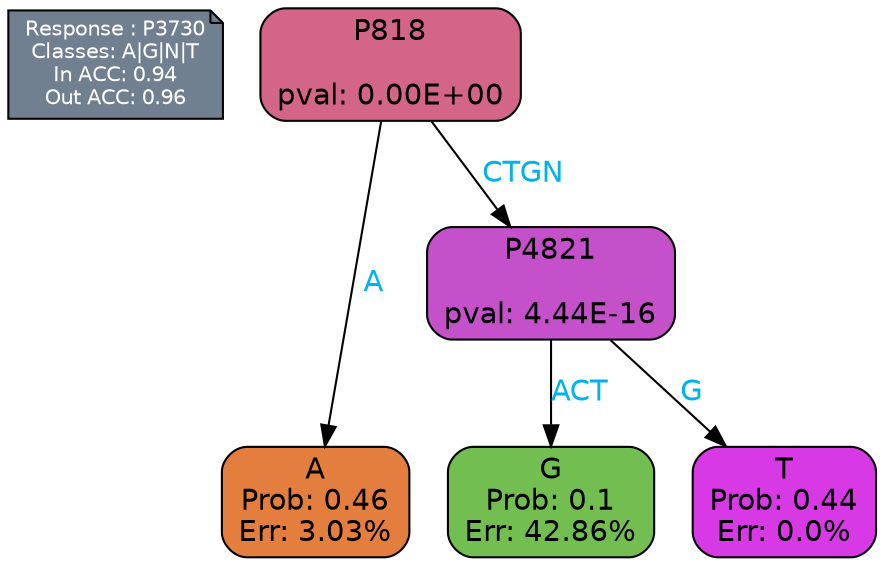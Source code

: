 digraph Tree {
node [shape=box, style="filled, rounded", color="black", fontname=helvetica] ;
graph [ranksep=equally, splines=polylines, bgcolor=transparent, dpi=600] ;
edge [fontname=helvetica] ;
LEGEND [label="Response : P3730
Classes: A|G|N|T
In ACC: 0.94
Out ACC: 0.96
",shape=note,align=left,style=filled,fillcolor="slategray",fontcolor="white",fontsize=10];1 [label="P818

pval: 0.00E+00", fillcolor="#d36688"] ;
2 [label="A
Prob: 0.46
Err: 3.03%", fillcolor="#e47e3e"] ;
3 [label="P4821

pval: 4.44E-16", fillcolor="#c451c9"] ;
4 [label="G
Prob: 0.1
Err: 42.86%", fillcolor="#72be51"] ;
5 [label="T
Prob: 0.44
Err: 0.0%", fillcolor="#d739e5"] ;
1 -> 2 [label="A",fontcolor=deepskyblue2] ;
1 -> 3 [label="CTGN",fontcolor=deepskyblue2] ;
3 -> 4 [label="ACT",fontcolor=deepskyblue2] ;
3 -> 5 [label="G",fontcolor=deepskyblue2] ;
{rank = same; 2;4;5;}{rank = same; LEGEND;1;}}